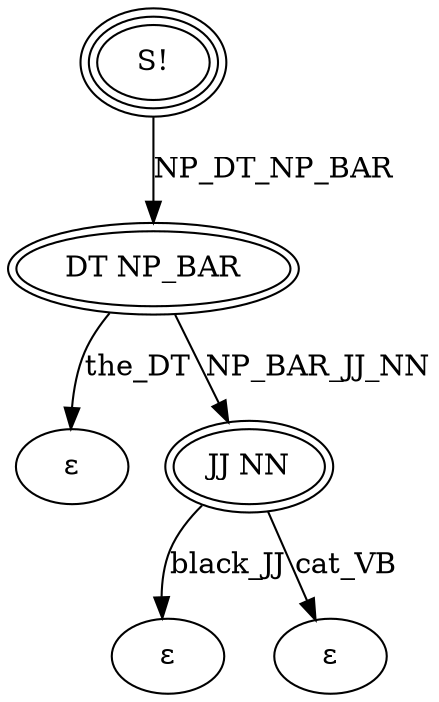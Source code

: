 /*
S! -> NP_DT_NP_BAR( DT, NP_BAR)
[tree] @(?2,?1)

NP_BAR -> NP_BAR_JJ_NN(JJ,NN)
[tree] NP3(*,?1,?2)

DT -> the_DT
[tree] DT(the)

JJ -> black_JJ
[tree] NN(black)

VB -> cat_VB
[tree] VB(cat)

@(  NP3( *, JJ( black ), NN( cat ) ), DT( the ) )
*/
digraph G {
S[label="S!",peripheries=3]
DTNP_BAR[label="DT NP_BAR",peripheries=2]
empty1[label="ε"]
JJNN[label="JJ NN",peripheries=2]
empty2[label="ε"]
empty3[label="ε"]

S->DTNP_BAR[label="NP_DT_NP_BAR"]
DTNP_BAR->empty1[label="the_DT"]
DTNP_BAR->JJNN[label="NP_BAR_JJ_NN"]
JJNN->empty2[label="black_JJ"]
JJNN->empty3[label="cat_VB"]
 }
